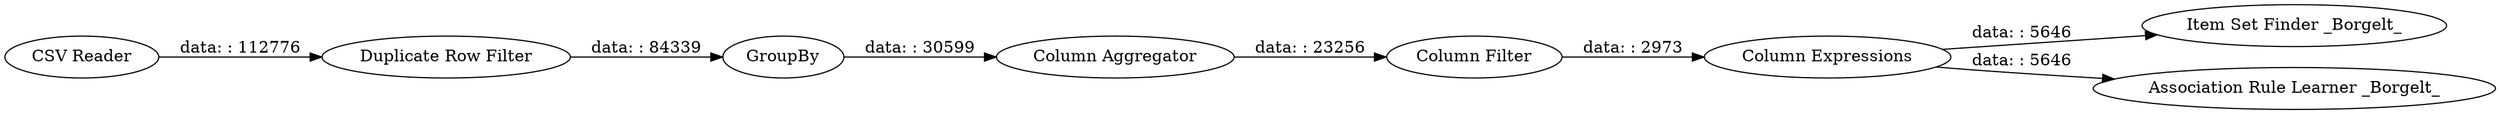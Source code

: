 digraph {
	"3064706663952809204_15" [label="Column Aggregator"]
	"3064706663952809204_19" [label="Column Expressions"]
	"3064706663952809204_1" [label="CSV Reader"]
	"3064706663952809204_17" [label="Item Set Finder _Borgelt_"]
	"3064706663952809204_14" [label=GroupBy]
	"3064706663952809204_13" [label="Association Rule Learner _Borgelt_"]
	"3064706663952809204_18" [label="Column Filter"]
	"3064706663952809204_16" [label="Duplicate Row Filter"]
	"3064706663952809204_16" -> "3064706663952809204_14" [label="data: : 84339"]
	"3064706663952809204_15" -> "3064706663952809204_18" [label="data: : 23256"]
	"3064706663952809204_19" -> "3064706663952809204_17" [label="data: : 5646"]
	"3064706663952809204_18" -> "3064706663952809204_19" [label="data: : 2973"]
	"3064706663952809204_14" -> "3064706663952809204_15" [label="data: : 30599"]
	"3064706663952809204_1" -> "3064706663952809204_16" [label="data: : 112776"]
	"3064706663952809204_19" -> "3064706663952809204_13" [label="data: : 5646"]
	rankdir=LR
}
